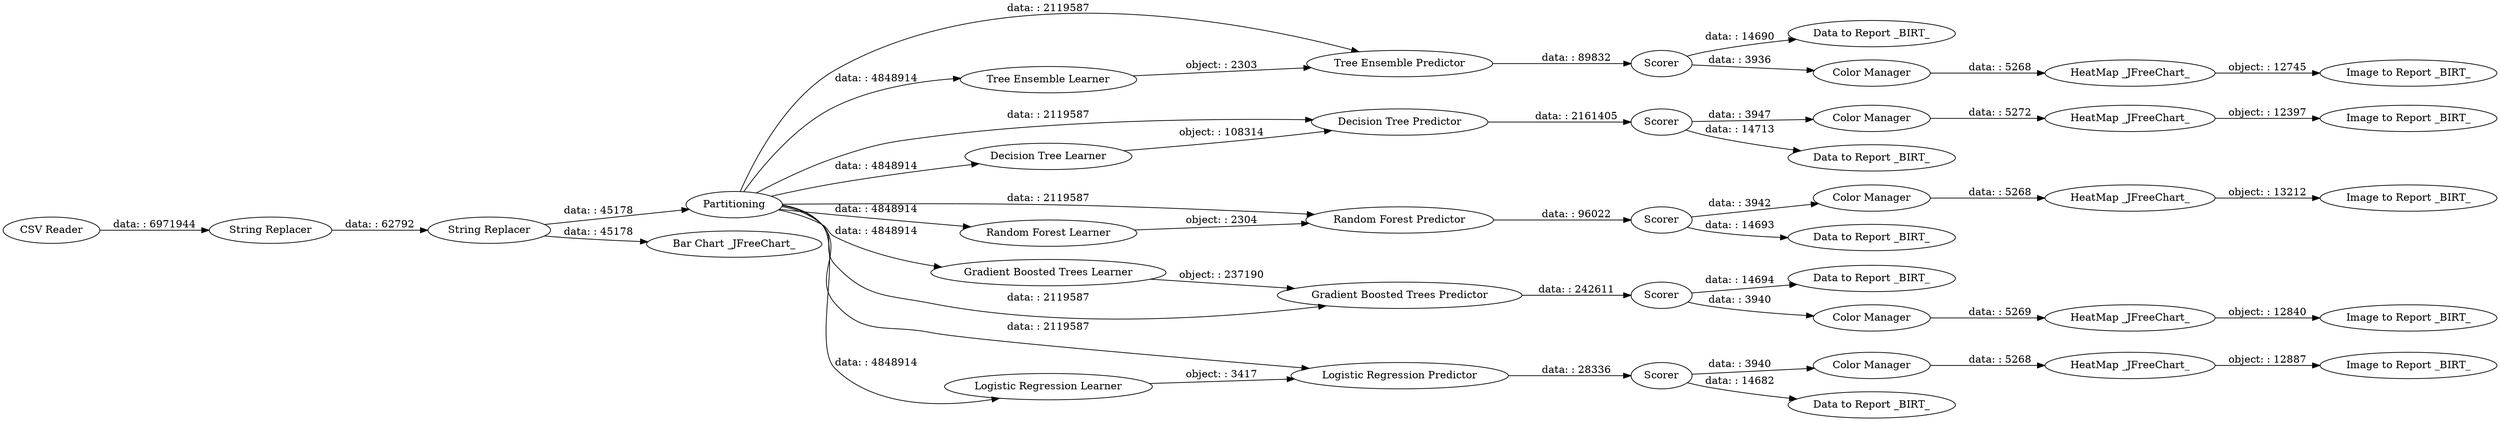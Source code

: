 digraph {
	"-43367489060207900_48" [label="Image to Report _BIRT_"]
	"-43367489060207900_40" [label="String Replacer"]
	"-43367489060207900_20" [label="Gradient Boosted Trees Learner"]
	"-43367489060207900_49" [label="HeatMap _JFreeChart_"]
	"-43367489060207900_53" [label="Image to Report _BIRT_"]
	"-43367489060207900_7" [label="Random Forest Predictor"]
	"-43367489060207900_22" [label=Scorer]
	"-43367489060207900_14" [label="Decision Tree Predictor"]
	"-43367489060207900_18" [label="Tree Ensemble Predictor"]
	"-43367489060207900_4" [label=Partitioning]
	"-43367489060207900_43" [label="Data to Report _BIRT_"]
	"-43367489060207900_58" [label="Color Manager"]
	"-43367489060207900_8" [label=Scorer]
	"-43367489060207900_26" [label="Logistic Regression Predictor"]
	"-43367489060207900_17" [label="Tree Ensemble Learner"]
	"-43367489060207900_59" [label="HeatMap _JFreeChart_"]
	"-43367489060207900_57" [label="Color Manager"]
	"-43367489060207900_15" [label=Scorer]
	"-43367489060207900_42" [label="Data to Report _BIRT_"]
	"-43367489060207900_28" [label="Decision Tree Learner"]
	"-43367489060207900_50" [label="Color Manager"]
	"-43367489060207900_47" [label="Color Manager"]
	"-43367489060207900_27" [label="Logistic Regression Learner"]
	"-43367489060207900_51" [label="HeatMap _JFreeChart_"]
	"-43367489060207900_1" [label="CSV Reader"]
	"-43367489060207900_19" [label=Scorer]
	"-43367489060207900_60" [label="HeatMap _JFreeChart_"]
	"-43367489060207900_61" [label="HeatMap _JFreeChart_"]
	"-43367489060207900_6" [label="Random Forest Learner"]
	"-43367489060207900_45" [label="Data to Report _BIRT_"]
	"-43367489060207900_62" [label="Bar Chart _JFreeChart_"]
	"-43367489060207900_39" [label="String Replacer"]
	"-43367489060207900_21" [label="Gradient Boosted Trees Predictor"]
	"-43367489060207900_55" [label="Image to Report _BIRT_"]
	"-43367489060207900_54" [label="Image to Report _BIRT_"]
	"-43367489060207900_56" [label="Color Manager"]
	"-43367489060207900_25" [label=Scorer]
	"-43367489060207900_52" [label="Image to Report _BIRT_"]
	"-43367489060207900_44" [label="Data to Report _BIRT_"]
	"-43367489060207900_41" [label="Data to Report _BIRT_"]
	"-43367489060207900_20" -> "-43367489060207900_21" [label="object: : 237190"]
	"-43367489060207900_15" -> "-43367489060207900_50" [label="data: : 3947"]
	"-43367489060207900_7" -> "-43367489060207900_8" [label="data: : 96022"]
	"-43367489060207900_40" -> "-43367489060207900_39" [label="data: : 62792"]
	"-43367489060207900_50" -> "-43367489060207900_51" [label="data: : 5272"]
	"-43367489060207900_25" -> "-43367489060207900_58" [label="data: : 3940"]
	"-43367489060207900_22" -> "-43367489060207900_43" [label="data: : 14694"]
	"-43367489060207900_61" -> "-43367489060207900_55" [label="object: : 12887"]
	"-43367489060207900_19" -> "-43367489060207900_42" [label="data: : 14690"]
	"-43367489060207900_4" -> "-43367489060207900_20" [label="data: : 4848914"]
	"-43367489060207900_60" -> "-43367489060207900_54" [label="object: : 12840"]
	"-43367489060207900_26" -> "-43367489060207900_25" [label="data: : 28336"]
	"-43367489060207900_4" -> "-43367489060207900_6" [label="data: : 4848914"]
	"-43367489060207900_27" -> "-43367489060207900_26" [label="object: : 3417"]
	"-43367489060207900_8" -> "-43367489060207900_41" [label="data: : 14693"]
	"-43367489060207900_14" -> "-43367489060207900_15" [label="data: : 2161405"]
	"-43367489060207900_28" -> "-43367489060207900_14" [label="object: : 108314"]
	"-43367489060207900_49" -> "-43367489060207900_48" [label="object: : 13212"]
	"-43367489060207900_39" -> "-43367489060207900_4" [label="data: : 45178"]
	"-43367489060207900_21" -> "-43367489060207900_22" [label="data: : 242611"]
	"-43367489060207900_19" -> "-43367489060207900_56" [label="data: : 3936"]
	"-43367489060207900_47" -> "-43367489060207900_49" [label="data: : 5268"]
	"-43367489060207900_4" -> "-43367489060207900_17" [label="data: : 4848914"]
	"-43367489060207900_18" -> "-43367489060207900_19" [label="data: : 89832"]
	"-43367489060207900_58" -> "-43367489060207900_61" [label="data: : 5268"]
	"-43367489060207900_39" -> "-43367489060207900_62" [label="data: : 45178"]
	"-43367489060207900_51" -> "-43367489060207900_52" [label="object: : 12397"]
	"-43367489060207900_4" -> "-43367489060207900_14" [label="data: : 2119587"]
	"-43367489060207900_4" -> "-43367489060207900_21" [label="data: : 2119587"]
	"-43367489060207900_4" -> "-43367489060207900_18" [label="data: : 2119587"]
	"-43367489060207900_4" -> "-43367489060207900_27" [label="data: : 4848914"]
	"-43367489060207900_1" -> "-43367489060207900_40" [label="data: : 6971944"]
	"-43367489060207900_15" -> "-43367489060207900_45" [label="data: : 14713"]
	"-43367489060207900_6" -> "-43367489060207900_7" [label="object: : 2304"]
	"-43367489060207900_4" -> "-43367489060207900_28" [label="data: : 4848914"]
	"-43367489060207900_4" -> "-43367489060207900_7" [label="data: : 2119587"]
	"-43367489060207900_59" -> "-43367489060207900_53" [label="object: : 12745"]
	"-43367489060207900_56" -> "-43367489060207900_59" [label="data: : 5268"]
	"-43367489060207900_8" -> "-43367489060207900_47" [label="data: : 3942"]
	"-43367489060207900_17" -> "-43367489060207900_18" [label="object: : 2303"]
	"-43367489060207900_22" -> "-43367489060207900_57" [label="data: : 3940"]
	"-43367489060207900_25" -> "-43367489060207900_44" [label="data: : 14682"]
	"-43367489060207900_57" -> "-43367489060207900_60" [label="data: : 5269"]
	"-43367489060207900_4" -> "-43367489060207900_26" [label="data: : 2119587"]
	rankdir=LR
}
